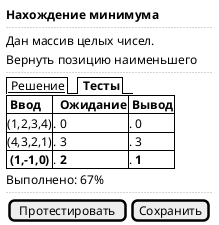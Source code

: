 @startuml
salt
{
    <b>Нахождение минимума
    ..
    Дан массив целых чисел.
    Вернуть позицию наименьшего
    ..
    {/ <u> Решение | <b> Тесты }
    {#
        <b> Ввод     |<b>  Ожидание|<b> Вывод
        (1,2,3,4)    |. 0          |. 0
        (4,3,2,1)    |. 3          |. 3
        <b> (1,-1,0) |. <b>2       |. <b>1
    }
    Выполнено: 67%
    ..
    {[Протестировать]|[Сохранить]}
}
@enduml